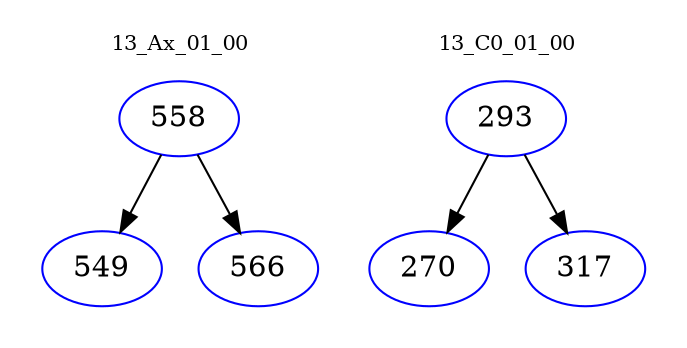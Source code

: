 digraph{
subgraph cluster_0 {
color = white
label = "13_Ax_01_00";
fontsize=10;
T0_558 [label="558", color="blue"]
T0_558 -> T0_549 [color="black"]
T0_549 [label="549", color="blue"]
T0_558 -> T0_566 [color="black"]
T0_566 [label="566", color="blue"]
}
subgraph cluster_1 {
color = white
label = "13_C0_01_00";
fontsize=10;
T1_293 [label="293", color="blue"]
T1_293 -> T1_270 [color="black"]
T1_270 [label="270", color="blue"]
T1_293 -> T1_317 [color="black"]
T1_317 [label="317", color="blue"]
}
}

